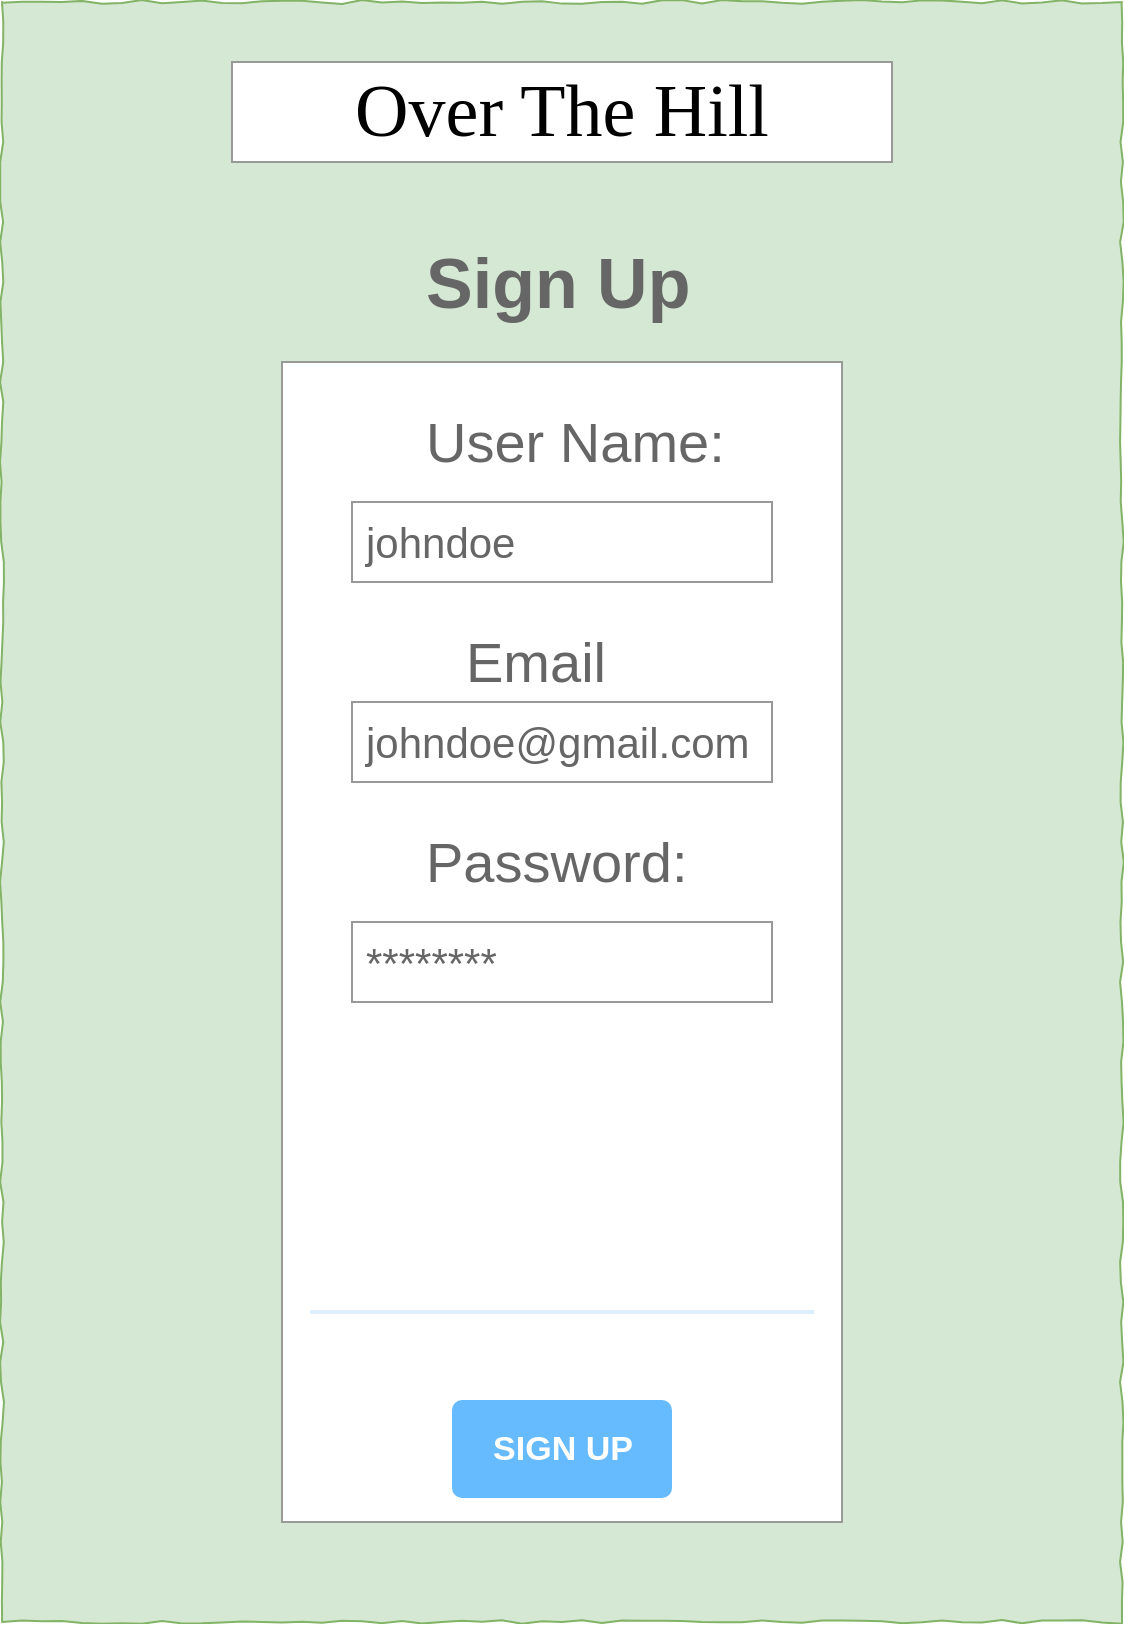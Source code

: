 <mxfile version="17.1.3" type="device"><diagram name="Page-1" id="03018318-947c-dd8e-b7a3-06fadd420f32"><mxGraphModel dx="1774" dy="946" grid="1" gridSize="10" guides="1" tooltips="1" connect="1" arrows="1" fold="1" page="1" pageScale="1" pageWidth="1100" pageHeight="850" background="none" math="0" shadow="0"><root><mxCell id="0"/><mxCell id="1" parent="0"/><mxCell id="677b7b8949515195-1" value="" style="whiteSpace=wrap;html=1;rounded=0;shadow=0;labelBackgroundColor=none;strokeColor=#82b366;strokeWidth=1;fillColor=#d5e8d4;fontFamily=Verdana;fontSize=12;align=center;comic=1;" parent="1" vertex="1"><mxGeometry x="280" y="20" width="560" height="810" as="geometry"/></mxCell><mxCell id="AKVHE25-jzXdHwHjN3CU-2" value="********" style="strokeWidth=1;shadow=0;dashed=0;align=center;html=1;shape=mxgraph.mockup.forms.pwField;strokeColor=#999999;mainText=;align=left;fontColor=#666666;fontSize=17;spacingLeft=3;" vertex="1" parent="1"><mxGeometry x="445" y="480" width="190" height="30" as="geometry"/></mxCell><mxCell id="AKVHE25-jzXdHwHjN3CU-14" value="" style="strokeWidth=1;shadow=0;dashed=0;align=center;html=1;shape=mxgraph.mockup.forms.rrect;rSize=0;strokeColor=#999999;fillColor=#ffffff;" vertex="1" parent="1"><mxGeometry x="420" y="200" width="280" height="580" as="geometry"/></mxCell><mxCell id="AKVHE25-jzXdHwHjN3CU-15" value="Sign Up" style="strokeWidth=1;shadow=0;dashed=0;align=center;html=1;shape=mxgraph.mockup.forms.anchor;fontSize=35;fontColor=#666666;align=left;resizeWidth=1;spacingLeft=0;fontFamily=Helvetica;fontStyle=1" vertex="1" parent="AKVHE25-jzXdHwHjN3CU-14"><mxGeometry width="140" height="40" relative="1" as="geometry"><mxPoint x="70" y="-60" as="offset"/></mxGeometry></mxCell><mxCell id="AKVHE25-jzXdHwHjN3CU-17" value="User Name:" style="strokeWidth=1;shadow=0;dashed=0;align=center;html=1;shape=mxgraph.mockup.forms.anchor;fontSize=28;fontColor=#666666;align=left;resizeWidth=1;spacingLeft=0;" vertex="1" parent="AKVHE25-jzXdHwHjN3CU-14"><mxGeometry width="140" height="20" relative="1" as="geometry"><mxPoint x="70" y="30" as="offset"/></mxGeometry></mxCell><mxCell id="AKVHE25-jzXdHwHjN3CU-18" value="johndoe" style="strokeWidth=1;shadow=0;dashed=0;align=center;html=1;shape=mxgraph.mockup.forms.rrect;rSize=0;strokeColor=#999999;fontColor=#666666;align=left;spacingLeft=5;resizeWidth=1;fontSize=21;" vertex="1" parent="AKVHE25-jzXdHwHjN3CU-14"><mxGeometry width="210" height="40" relative="1" as="geometry"><mxPoint x="35" y="70" as="offset"/></mxGeometry></mxCell><mxCell id="AKVHE25-jzXdHwHjN3CU-19" value="Password:" style="strokeWidth=1;shadow=0;dashed=0;align=center;html=1;shape=mxgraph.mockup.forms.anchor;fontSize=28;fontColor=#666666;align=left;resizeWidth=1;spacingLeft=0;" vertex="1" parent="AKVHE25-jzXdHwHjN3CU-14"><mxGeometry width="140" height="20" relative="1" as="geometry"><mxPoint x="70" y="240" as="offset"/></mxGeometry></mxCell><mxCell id="AKVHE25-jzXdHwHjN3CU-20" value="********" style="strokeWidth=1;shadow=0;dashed=0;align=center;html=1;shape=mxgraph.mockup.forms.rrect;rSize=0;strokeColor=#999999;fontColor=#666666;align=left;spacingLeft=5;resizeWidth=1;fontSize=21;" vertex="1" parent="AKVHE25-jzXdHwHjN3CU-14"><mxGeometry width="210" height="40" relative="1" as="geometry"><mxPoint x="35" y="280" as="offset"/></mxGeometry></mxCell><mxCell id="AKVHE25-jzXdHwHjN3CU-23" value="" style="shape=line;strokeColor=#ddeeff;strokeWidth=2;html=1;resizeWidth=1;" vertex="1" parent="AKVHE25-jzXdHwHjN3CU-14"><mxGeometry y="1" width="252" height="10" relative="1" as="geometry"><mxPoint x="14" y="-110" as="offset"/></mxGeometry></mxCell><mxCell id="AKVHE25-jzXdHwHjN3CU-25" value="SIGN UP" style="strokeWidth=1;shadow=0;dashed=0;align=center;html=1;shape=mxgraph.mockup.forms.rrect;rSize=5;strokeColor=none;fontColor=#ffffff;fillColor=#66bbff;fontSize=17;fontStyle=1;" vertex="1" parent="AKVHE25-jzXdHwHjN3CU-14"><mxGeometry y="1" width="110" height="49" relative="1" as="geometry"><mxPoint x="85" y="-61" as="offset"/></mxGeometry></mxCell><mxCell id="AKVHE25-jzXdHwHjN3CU-30" value="johndoe@gmail.com" style="strokeWidth=1;shadow=0;dashed=0;align=center;html=1;shape=mxgraph.mockup.forms.rrect;rSize=0;strokeColor=#999999;fontColor=#666666;align=left;spacingLeft=5;resizeWidth=1;fontSize=21;" vertex="1" parent="AKVHE25-jzXdHwHjN3CU-14"><mxGeometry x="35" y="170" width="210" height="40" as="geometry"/></mxCell><mxCell id="AKVHE25-jzXdHwHjN3CU-31" value="Email" style="strokeWidth=1;shadow=0;dashed=0;align=center;html=1;shape=mxgraph.mockup.forms.anchor;fontSize=28;fontColor=#666666;align=left;resizeWidth=1;spacingLeft=0;" vertex="1" parent="AKVHE25-jzXdHwHjN3CU-14"><mxGeometry x="90" y="140" width="140" height="20" as="geometry"/></mxCell><mxCell id="AKVHE25-jzXdHwHjN3CU-27" value="Over The Hill" style="rounded=0;whiteSpace=wrap;html=1;fontFamily=Times New Roman;fontSize=37;strokeColor=#999999;strokeWidth=1;" vertex="1" parent="1"><mxGeometry x="395" y="50" width="330" height="50" as="geometry"/></mxCell></root></mxGraphModel></diagram></mxfile>